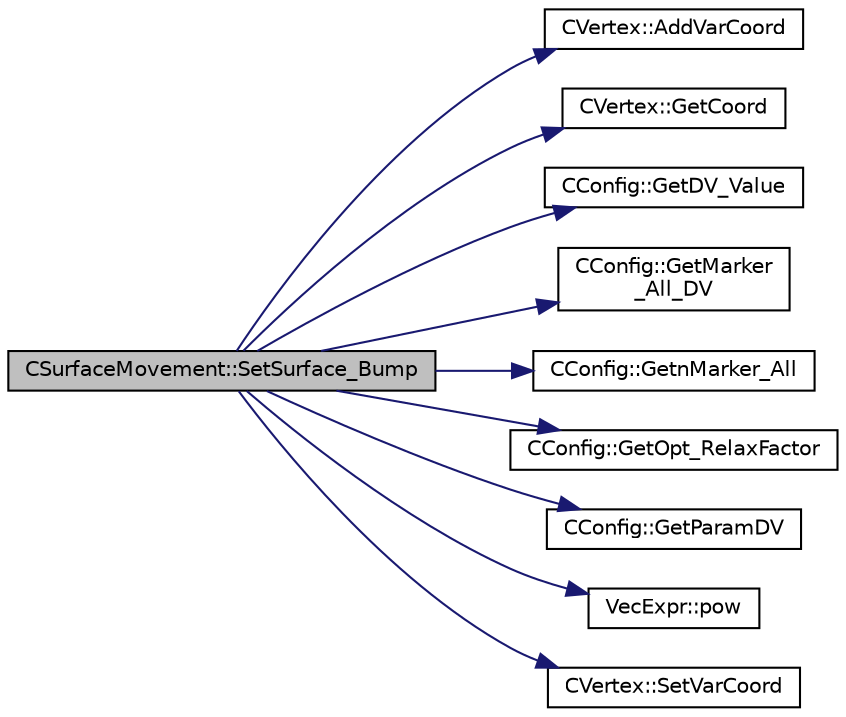 digraph "CSurfaceMovement::SetSurface_Bump"
{
 // LATEX_PDF_SIZE
  edge [fontname="Helvetica",fontsize="10",labelfontname="Helvetica",labelfontsize="10"];
  node [fontname="Helvetica",fontsize="10",shape=record];
  rankdir="LR";
  Node1 [label="CSurfaceMovement::SetSurface_Bump",height=0.2,width=0.4,color="black", fillcolor="grey75", style="filled", fontcolor="black",tooltip="Set a Hicks-Henne deformation bump functions on an airfoil."];
  Node1 -> Node2 [color="midnightblue",fontsize="10",style="solid",fontname="Helvetica"];
  Node2 [label="CVertex::AddVarCoord",height=0.2,width=0.4,color="black", fillcolor="white", style="filled",URL="$classCVertex.html#a48027692d25e79b6202d0b2ae303aef5",tooltip="Add the value of the coordinate variation due to a surface modification."];
  Node1 -> Node3 [color="midnightblue",fontsize="10",style="solid",fontname="Helvetica"];
  Node3 [label="CVertex::GetCoord",height=0.2,width=0.4,color="black", fillcolor="white", style="filled",URL="$classCVertex.html#a3bc05f783b457bc722860db06bf14871",tooltip="Get the value of the cartesian coordinate for the vertex."];
  Node1 -> Node4 [color="midnightblue",fontsize="10",style="solid",fontname="Helvetica"];
  Node4 [label="CConfig::GetDV_Value",height=0.2,width=0.4,color="black", fillcolor="white", style="filled",URL="$classCConfig.html#af6f7c23871fd1b634ff53432ef1d04b9",tooltip="Value of the design variable step, we use this value in design problems."];
  Node1 -> Node5 [color="midnightblue",fontsize="10",style="solid",fontname="Helvetica"];
  Node5 [label="CConfig::GetMarker\l_All_DV",height=0.2,width=0.4,color="black", fillcolor="white", style="filled",URL="$classCConfig.html#aaae83227f09eb4581bd01093377240be",tooltip="Get the DV information for a marker val_marker."];
  Node1 -> Node6 [color="midnightblue",fontsize="10",style="solid",fontname="Helvetica"];
  Node6 [label="CConfig::GetnMarker_All",height=0.2,width=0.4,color="black", fillcolor="white", style="filled",URL="$classCConfig.html#a459dee039e618d21a5d78db61c221240",tooltip="Get the total number of boundary markers of the local process including send/receive domains."];
  Node1 -> Node7 [color="midnightblue",fontsize="10",style="solid",fontname="Helvetica"];
  Node7 [label="CConfig::GetOpt_RelaxFactor",height=0.2,width=0.4,color="black", fillcolor="white", style="filled",URL="$classCConfig.html#a8337efa2e48c252eca24825437cb288b",tooltip="Get the scale factor for the line search."];
  Node1 -> Node8 [color="midnightblue",fontsize="10",style="solid",fontname="Helvetica"];
  Node8 [label="CConfig::GetParamDV",height=0.2,width=0.4,color="black", fillcolor="white", style="filled",URL="$classCConfig.html#a59a16b5d22ccd10cf9e3bd7790fdf7c3",tooltip="Get a parameter of the particular design variable."];
  Node1 -> Node9 [color="midnightblue",fontsize="10",style="solid",fontname="Helvetica"];
  Node9 [label="VecExpr::pow",height=0.2,width=0.4,color="black", fillcolor="white", style="filled",URL="$group__VecExpr.html#ga7fb255e1f2a1773d3cc6ff7bee1aadd2",tooltip=" "];
  Node1 -> Node10 [color="midnightblue",fontsize="10",style="solid",fontname="Helvetica"];
  Node10 [label="CVertex::SetVarCoord",height=0.2,width=0.4,color="black", fillcolor="white", style="filled",URL="$classCVertex.html#ab705d7477e40e6291d9633dcf8fa5ef3",tooltip="Set the value of the coordinate variation due to a surface modification."];
}
